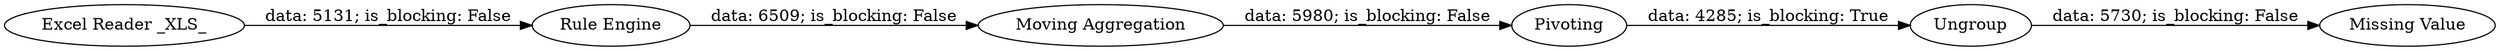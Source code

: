 digraph {
	"-1024166889570516862_16" [label="Rule Engine"]
	"-1024166889570516862_1" [label="Excel Reader _XLS_"]
	"-1024166889570516862_11" [label=Pivoting]
	"-1024166889570516862_14" [label="Missing Value"]
	"-1024166889570516862_15" [label="Moving Aggregation"]
	"-1024166889570516862_13" [label=Ungroup]
	"-1024166889570516862_13" -> "-1024166889570516862_14" [label="data: 5730; is_blocking: False"]
	"-1024166889570516862_15" -> "-1024166889570516862_11" [label="data: 5980; is_blocking: False"]
	"-1024166889570516862_16" -> "-1024166889570516862_15" [label="data: 6509; is_blocking: False"]
	"-1024166889570516862_11" -> "-1024166889570516862_13" [label="data: 4285; is_blocking: True"]
	"-1024166889570516862_1" -> "-1024166889570516862_16" [label="data: 5131; is_blocking: False"]
	rankdir=LR
}
